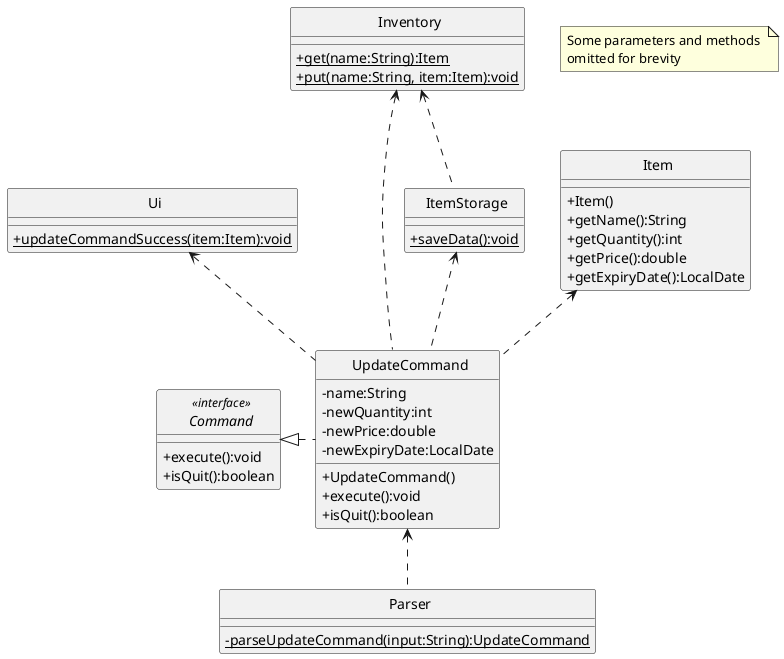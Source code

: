@startuml
'https://plantuml.com/class-diagram
skinparam classAttributeIconSize 0
skinparam CircledCharacterFontSize 0
skinparam CircledCharacterRadius 0

interface Command
class Ui
class Inventory
class Item
class UpdateCommand
class Parser
class ItemStorage

UpdateCommand <.. Parser
Command <|. UpdateCommand
Ui <.. UpdateCommand
Inventory <.. UpdateCommand
Item <.. UpdateCommand
ItemStorage <.. UpdateCommand
Inventory <.. ItemStorage

interface Command <<interface>> {
    +execute():void
    +isQuit():boolean
}

class UpdateCommand {
    -name:String
    -newQuantity:int
    -newPrice:double
    -newExpiryDate:LocalDate
    +UpdateCommand()
    +execute():void
    +isQuit():boolean
}

class Item {
    +Item()
    +getName():String
    +getQuantity():int
    +getPrice():double
    +getExpiryDate():LocalDate
}

class Ui {
    {static}+updateCommandSuccess(item:Item):void
}

class Parser {
    {static}-parseUpdateCommand(input:String):UpdateCommand
}

class Inventory {
    {static}+get(name:String):Item
    {static}+put(name:String, item:Item):void
}

class ItemStorage {
    {static}+saveData():void
}

note "Some parameters and methods \nomitted for brevity" as n1

@enduml

@startuml
hide footbox
participant "SuperTracker" as SuperTracker <<class>> #f5e3a9
participant ":UpdateCommand" as UpdateCommand #cbf7f4
participant "ItemStorage" as ItemStorage <<class>> #bcf7cf
participant "Inventory" as Inventory <<class>> #d5eac2
participant "Ui" as Ui <<class>> #e5c2ea
participant "oldItem:Item" as oldItem #ffa1a1
participant ":Item" as Item #fbffb2

SuperTracker -> UpdateCommand : execute()
activate UpdateCommand #cbf7f4

UpdateCommand -> Inventory : get(name:String)
activate Inventory #d5eac2
Inventory --> UpdateCommand : oldItem:Item
deactivate Inventory

opt newQuantity == -1
    UpdateCommand -> oldItem: getQuantity()
    activate oldItem #ffa1a1
    oldItem --> UpdateCommand: oldItemQuantity:int
    deactivate oldItem
end

opt newPrice == -1
    UpdateCommand -> oldItem: getPrice()
    activate oldItem #ffa1a1
    oldItem --> UpdateCommand: oldItemPrice:double
    deactivate oldItem
end

opt newExpiryDate == "1-1-1"
    UpdateCommand -> oldItem: getExpiryDate()
    activate oldItem #ffa1a1
    oldItem --> UpdateCommand: oldExpiryDate:LocalDate
    deactivate oldItem
end

UpdateCommand -> oldItem: getName()
activate oldItem #ffa1a1
oldItem --> UpdateCommand: :String
deactivate oldItem

UpdateCommand -> Item ** : new Item(name:String, quantity:int, price:double, expiryDate:LocalDate)
activate Item #fbffb2
Item --> UpdateCommand : newItem:Item
deactivate Item

UpdateCommand -> Inventory : put(name:String, newItem:Item)
activate Inventory #d5eac2
Inventory --> UpdateCommand
deactivate Inventory

UpdateCommand -> Ui : updateCommandSuccess(item:Item)
activate Ui #e5c2ea
Ui --> UpdateCommand
deactivate Ui

UpdateCommand -> ItemStorage : saveData()
activate ItemStorage #bcf7cf
ItemStorage --> UpdateCommand
deactivate ItemStorage

UpdateCommand --> SuperTracker
deactivate UpdateCommand
@enduml